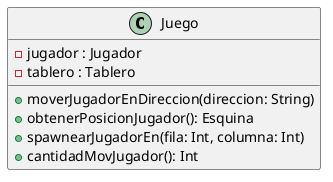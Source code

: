@startuml

    class Juego {
         - jugador : Jugador
         - tablero : Tablero
         +moverJugadorEnDireccion(direccion: String)
         +obtenerPosicionJugador(): Esquina
         +spawnearJugadorEn(fila: Int, columna: Int)
         +cantidadMovJugador(): Int
    }

@enduml